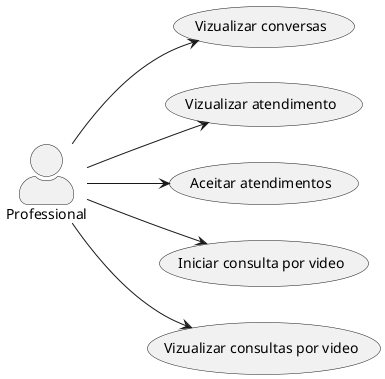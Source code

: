 @startuml
skinparam actorStyle awesome
left to right direction

Professional --> (Vizualizar conversas)
Professional --> (Vizualizar atendimento)
Professional --> (Aceitar atendimentos)
Professional --> (Iniciar consulta por video)
Professional --> (Vizualizar consultas por video)


@enduml